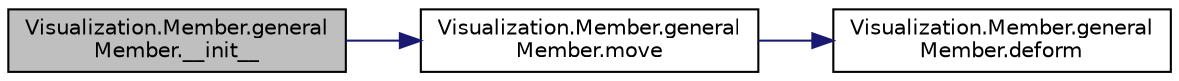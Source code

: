digraph "Visualization.Member.generalMember.__init__"
{
  edge [fontname="Helvetica",fontsize="10",labelfontname="Helvetica",labelfontsize="10"];
  node [fontname="Helvetica",fontsize="10",shape=record];
  rankdir="LR";
  Node0 [label="Visualization.Member.general\lMember.__init__",height=0.2,width=0.4,color="black", fillcolor="grey75", style="filled", fontcolor="black"];
  Node0 -> Node1 [color="midnightblue",fontsize="10",style="solid",fontname="Helvetica"];
  Node1 [label="Visualization.Member.general\lMember.move",height=0.2,width=0.4,color="black", fillcolor="white", style="filled",URL="$class_visualization_1_1_member_1_1general_member.html#a8785add96795295f1b4e4c3c14588ed0"];
  Node1 -> Node2 [color="midnightblue",fontsize="10",style="solid",fontname="Helvetica"];
  Node2 [label="Visualization.Member.general\lMember.deform",height=0.2,width=0.4,color="black", fillcolor="white", style="filled",URL="$class_visualization_1_1_member_1_1general_member.html#a41e54e34c15e24b7f6f7d68ac5775920"];
}

